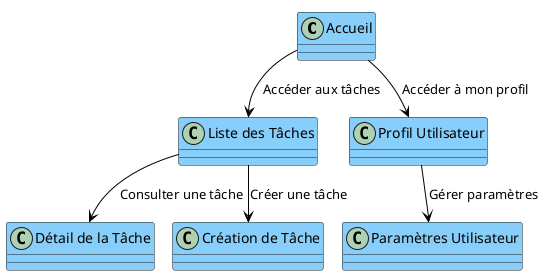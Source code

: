 @startuml ArborescenceHierarchique
!pragma layout smetana
!define RECTANGLE class
skinparam class {
    BackgroundColor LightSkyBlue
    ArrowColor Black
    RoundCorner 25
}

RECTANGLE Accueil

RECTANGLE "Liste des Tâches"
RECTANGLE "Détail de la Tâche"
RECTANGLE "Création de Tâche"

RECTANGLE "Profil Utilisateur"
RECTANGLE "Paramètres Utilisateur"

Accueil --> "Liste des Tâches" : Accéder aux tâches
Accueil --> "Profil Utilisateur" : Accéder à mon profil

"Liste des Tâches" --> "Détail de la Tâche" : Consulter une tâche
"Liste des Tâches" --> "Création de Tâche" : Créer une tâche

"Profil Utilisateur" --> "Paramètres Utilisateur" : Gérer paramètres
@enduml
